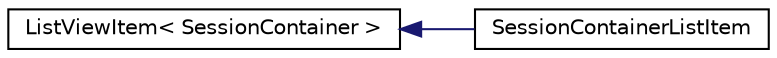 digraph "Graphical Class Hierarchy"
{
 // INTERACTIVE_SVG=YES
 // LATEX_PDF_SIZE
  edge [fontname="Helvetica",fontsize="10",labelfontname="Helvetica",labelfontsize="10"];
  node [fontname="Helvetica",fontsize="10",shape=record];
  rankdir="LR";
  Node0 [label="ListViewItem\< SessionContainer \>",height=0.2,width=0.4,color="black", fillcolor="white", style="filled",URL="$class_mirage_x_r_1_1_list_view_item.html",tooltip=" "];
  Node0 -> Node1 [dir="back",color="midnightblue",fontsize="10",style="solid",fontname="Helvetica"];
  Node1 [label="SessionContainerListItem",height=0.2,width=0.4,color="black", fillcolor="white", style="filled",URL="$class_mirage_x_r_1_1_session_container_list_item.html",tooltip=" "];
}
